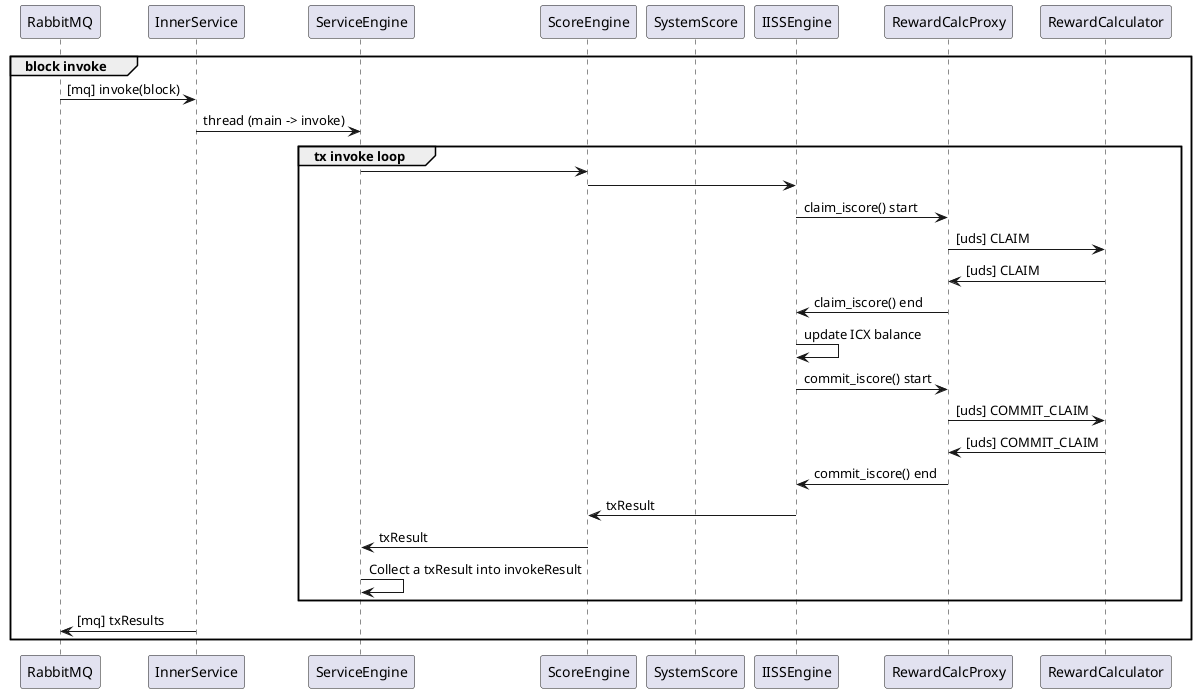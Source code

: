 @startuml cliamIScore sequence diagram

participant RabbitMQ
participant InnerService
participant ServiceEngine
participant ScoreEngine
participant SystemScore
participant IISSEngine
participant RewardCalcProxy
participant RewardCalculator

group block invoke

RabbitMQ -> InnerService: [mq] invoke(block)
InnerService -> ServiceEngine: thread (main -> invoke)

group tx invoke loop

ServiceEngine -> ScoreEngine
ScoreEngine -> IISSEngine
IISSEngine -> RewardCalcProxy: claim_iscore() start
RewardCalcProxy -> RewardCalculator: [uds] CLAIM
RewardCalculator -> RewardCalcProxy: [uds] CLAIM
RewardCalcProxy -> IISSEngine: claim_iscore() end
IISSEngine -> IISSEngine: update ICX balance
IISSEngine -> RewardCalcProxy: commit_iscore() start
RewardCalcProxy -> RewardCalculator: [uds] COMMIT_CLAIM
RewardCalculator -> RewardCalcProxy: [uds] COMMIT_CLAIM
RewardCalcProxy -> IISSEngine: commit_iscore() end
IISSEngine -> ScoreEngine: txResult
ScoreEngine -> ServiceEngine: txResult
ServiceEngine -> ServiceEngine: Collect a txResult into invokeResult

end

InnerService -> RabbitMQ: [mq] txResults

end

@enduml
